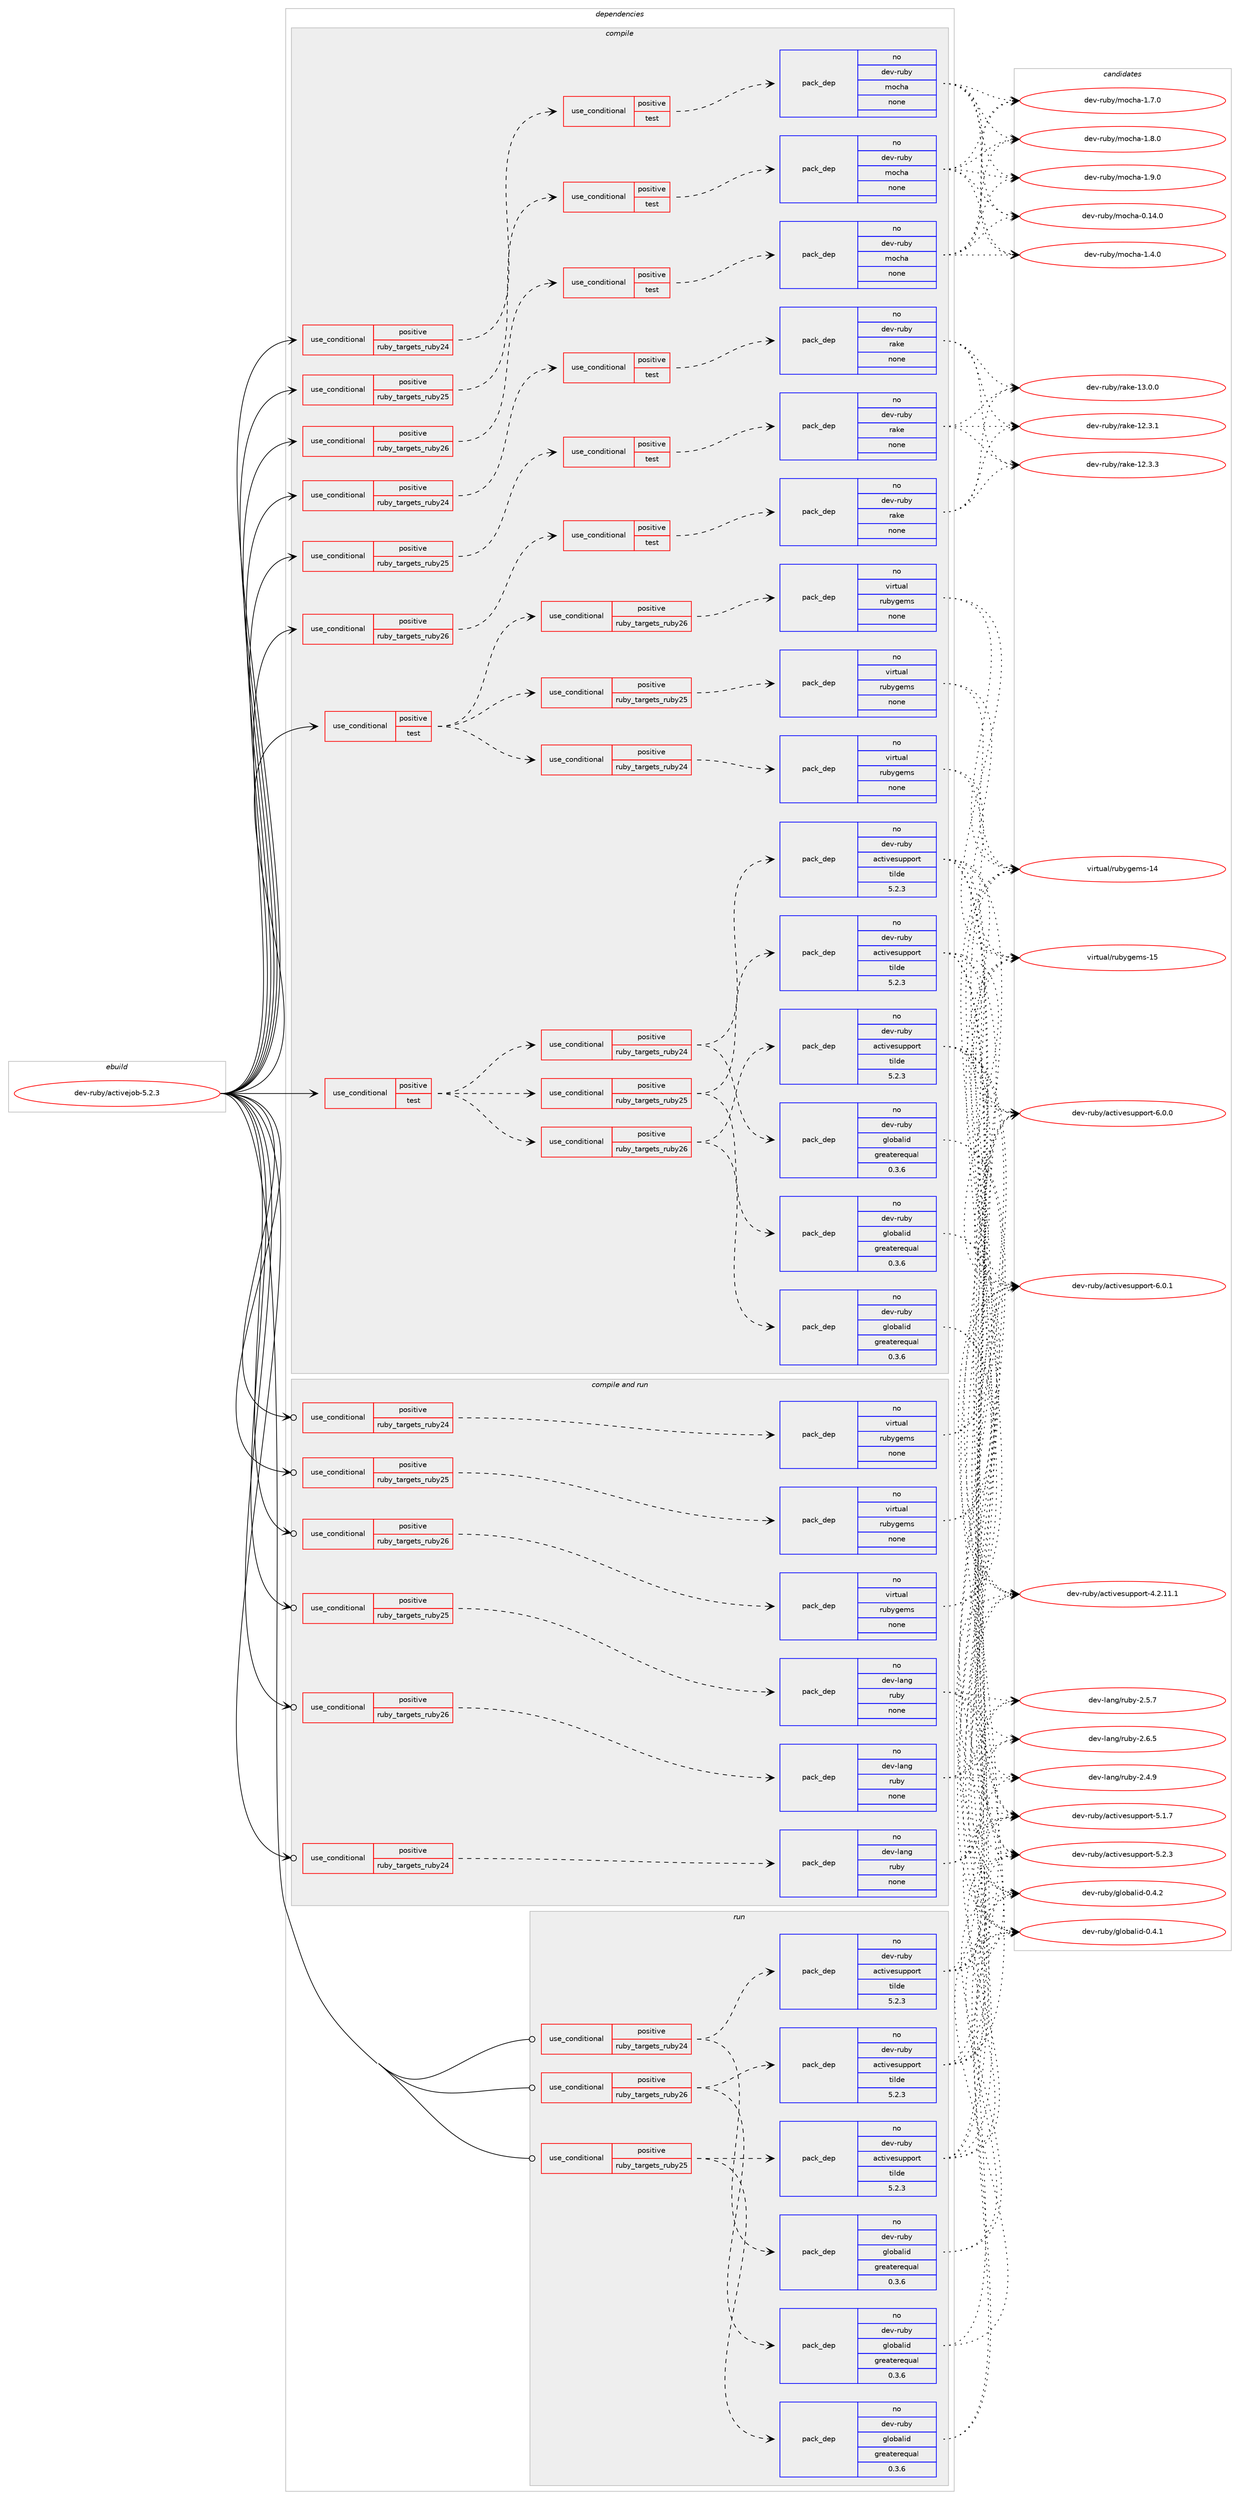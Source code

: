 digraph prolog {

# *************
# Graph options
# *************

newrank=true;
concentrate=true;
compound=true;
graph [rankdir=LR,fontname=Helvetica,fontsize=10,ranksep=1.5];#, ranksep=2.5, nodesep=0.2];
edge  [arrowhead=vee];
node  [fontname=Helvetica,fontsize=10];

# **********
# The ebuild
# **********

subgraph cluster_leftcol {
color=gray;
rank=same;
label=<<i>ebuild</i>>;
id [label="dev-ruby/activejob-5.2.3", color=red, width=4, href="../dev-ruby/activejob-5.2.3.svg"];
}

# ****************
# The dependencies
# ****************

subgraph cluster_midcol {
color=gray;
label=<<i>dependencies</i>>;
subgraph cluster_compile {
fillcolor="#eeeeee";
style=filled;
label=<<i>compile</i>>;
subgraph cond157117 {
dependency674746 [label=<<TABLE BORDER="0" CELLBORDER="1" CELLSPACING="0" CELLPADDING="4"><TR><TD ROWSPAN="3" CELLPADDING="10">use_conditional</TD></TR><TR><TD>positive</TD></TR><TR><TD>ruby_targets_ruby24</TD></TR></TABLE>>, shape=none, color=red];
subgraph cond157118 {
dependency674747 [label=<<TABLE BORDER="0" CELLBORDER="1" CELLSPACING="0" CELLPADDING="4"><TR><TD ROWSPAN="3" CELLPADDING="10">use_conditional</TD></TR><TR><TD>positive</TD></TR><TR><TD>test</TD></TR></TABLE>>, shape=none, color=red];
subgraph pack505723 {
dependency674748 [label=<<TABLE BORDER="0" CELLBORDER="1" CELLSPACING="0" CELLPADDING="4" WIDTH="220"><TR><TD ROWSPAN="6" CELLPADDING="30">pack_dep</TD></TR><TR><TD WIDTH="110">no</TD></TR><TR><TD>dev-ruby</TD></TR><TR><TD>mocha</TD></TR><TR><TD>none</TD></TR><TR><TD></TD></TR></TABLE>>, shape=none, color=blue];
}
dependency674747:e -> dependency674748:w [weight=20,style="dashed",arrowhead="vee"];
}
dependency674746:e -> dependency674747:w [weight=20,style="dashed",arrowhead="vee"];
}
id:e -> dependency674746:w [weight=20,style="solid",arrowhead="vee"];
subgraph cond157119 {
dependency674749 [label=<<TABLE BORDER="0" CELLBORDER="1" CELLSPACING="0" CELLPADDING="4"><TR><TD ROWSPAN="3" CELLPADDING="10">use_conditional</TD></TR><TR><TD>positive</TD></TR><TR><TD>ruby_targets_ruby24</TD></TR></TABLE>>, shape=none, color=red];
subgraph cond157120 {
dependency674750 [label=<<TABLE BORDER="0" CELLBORDER="1" CELLSPACING="0" CELLPADDING="4"><TR><TD ROWSPAN="3" CELLPADDING="10">use_conditional</TD></TR><TR><TD>positive</TD></TR><TR><TD>test</TD></TR></TABLE>>, shape=none, color=red];
subgraph pack505724 {
dependency674751 [label=<<TABLE BORDER="0" CELLBORDER="1" CELLSPACING="0" CELLPADDING="4" WIDTH="220"><TR><TD ROWSPAN="6" CELLPADDING="30">pack_dep</TD></TR><TR><TD WIDTH="110">no</TD></TR><TR><TD>dev-ruby</TD></TR><TR><TD>rake</TD></TR><TR><TD>none</TD></TR><TR><TD></TD></TR></TABLE>>, shape=none, color=blue];
}
dependency674750:e -> dependency674751:w [weight=20,style="dashed",arrowhead="vee"];
}
dependency674749:e -> dependency674750:w [weight=20,style="dashed",arrowhead="vee"];
}
id:e -> dependency674749:w [weight=20,style="solid",arrowhead="vee"];
subgraph cond157121 {
dependency674752 [label=<<TABLE BORDER="0" CELLBORDER="1" CELLSPACING="0" CELLPADDING="4"><TR><TD ROWSPAN="3" CELLPADDING="10">use_conditional</TD></TR><TR><TD>positive</TD></TR><TR><TD>ruby_targets_ruby25</TD></TR></TABLE>>, shape=none, color=red];
subgraph cond157122 {
dependency674753 [label=<<TABLE BORDER="0" CELLBORDER="1" CELLSPACING="0" CELLPADDING="4"><TR><TD ROWSPAN="3" CELLPADDING="10">use_conditional</TD></TR><TR><TD>positive</TD></TR><TR><TD>test</TD></TR></TABLE>>, shape=none, color=red];
subgraph pack505725 {
dependency674754 [label=<<TABLE BORDER="0" CELLBORDER="1" CELLSPACING="0" CELLPADDING="4" WIDTH="220"><TR><TD ROWSPAN="6" CELLPADDING="30">pack_dep</TD></TR><TR><TD WIDTH="110">no</TD></TR><TR><TD>dev-ruby</TD></TR><TR><TD>mocha</TD></TR><TR><TD>none</TD></TR><TR><TD></TD></TR></TABLE>>, shape=none, color=blue];
}
dependency674753:e -> dependency674754:w [weight=20,style="dashed",arrowhead="vee"];
}
dependency674752:e -> dependency674753:w [weight=20,style="dashed",arrowhead="vee"];
}
id:e -> dependency674752:w [weight=20,style="solid",arrowhead="vee"];
subgraph cond157123 {
dependency674755 [label=<<TABLE BORDER="0" CELLBORDER="1" CELLSPACING="0" CELLPADDING="4"><TR><TD ROWSPAN="3" CELLPADDING="10">use_conditional</TD></TR><TR><TD>positive</TD></TR><TR><TD>ruby_targets_ruby25</TD></TR></TABLE>>, shape=none, color=red];
subgraph cond157124 {
dependency674756 [label=<<TABLE BORDER="0" CELLBORDER="1" CELLSPACING="0" CELLPADDING="4"><TR><TD ROWSPAN="3" CELLPADDING="10">use_conditional</TD></TR><TR><TD>positive</TD></TR><TR><TD>test</TD></TR></TABLE>>, shape=none, color=red];
subgraph pack505726 {
dependency674757 [label=<<TABLE BORDER="0" CELLBORDER="1" CELLSPACING="0" CELLPADDING="4" WIDTH="220"><TR><TD ROWSPAN="6" CELLPADDING="30">pack_dep</TD></TR><TR><TD WIDTH="110">no</TD></TR><TR><TD>dev-ruby</TD></TR><TR><TD>rake</TD></TR><TR><TD>none</TD></TR><TR><TD></TD></TR></TABLE>>, shape=none, color=blue];
}
dependency674756:e -> dependency674757:w [weight=20,style="dashed",arrowhead="vee"];
}
dependency674755:e -> dependency674756:w [weight=20,style="dashed",arrowhead="vee"];
}
id:e -> dependency674755:w [weight=20,style="solid",arrowhead="vee"];
subgraph cond157125 {
dependency674758 [label=<<TABLE BORDER="0" CELLBORDER="1" CELLSPACING="0" CELLPADDING="4"><TR><TD ROWSPAN="3" CELLPADDING="10">use_conditional</TD></TR><TR><TD>positive</TD></TR><TR><TD>ruby_targets_ruby26</TD></TR></TABLE>>, shape=none, color=red];
subgraph cond157126 {
dependency674759 [label=<<TABLE BORDER="0" CELLBORDER="1" CELLSPACING="0" CELLPADDING="4"><TR><TD ROWSPAN="3" CELLPADDING="10">use_conditional</TD></TR><TR><TD>positive</TD></TR><TR><TD>test</TD></TR></TABLE>>, shape=none, color=red];
subgraph pack505727 {
dependency674760 [label=<<TABLE BORDER="0" CELLBORDER="1" CELLSPACING="0" CELLPADDING="4" WIDTH="220"><TR><TD ROWSPAN="6" CELLPADDING="30">pack_dep</TD></TR><TR><TD WIDTH="110">no</TD></TR><TR><TD>dev-ruby</TD></TR><TR><TD>mocha</TD></TR><TR><TD>none</TD></TR><TR><TD></TD></TR></TABLE>>, shape=none, color=blue];
}
dependency674759:e -> dependency674760:w [weight=20,style="dashed",arrowhead="vee"];
}
dependency674758:e -> dependency674759:w [weight=20,style="dashed",arrowhead="vee"];
}
id:e -> dependency674758:w [weight=20,style="solid",arrowhead="vee"];
subgraph cond157127 {
dependency674761 [label=<<TABLE BORDER="0" CELLBORDER="1" CELLSPACING="0" CELLPADDING="4"><TR><TD ROWSPAN="3" CELLPADDING="10">use_conditional</TD></TR><TR><TD>positive</TD></TR><TR><TD>ruby_targets_ruby26</TD></TR></TABLE>>, shape=none, color=red];
subgraph cond157128 {
dependency674762 [label=<<TABLE BORDER="0" CELLBORDER="1" CELLSPACING="0" CELLPADDING="4"><TR><TD ROWSPAN="3" CELLPADDING="10">use_conditional</TD></TR><TR><TD>positive</TD></TR><TR><TD>test</TD></TR></TABLE>>, shape=none, color=red];
subgraph pack505728 {
dependency674763 [label=<<TABLE BORDER="0" CELLBORDER="1" CELLSPACING="0" CELLPADDING="4" WIDTH="220"><TR><TD ROWSPAN="6" CELLPADDING="30">pack_dep</TD></TR><TR><TD WIDTH="110">no</TD></TR><TR><TD>dev-ruby</TD></TR><TR><TD>rake</TD></TR><TR><TD>none</TD></TR><TR><TD></TD></TR></TABLE>>, shape=none, color=blue];
}
dependency674762:e -> dependency674763:w [weight=20,style="dashed",arrowhead="vee"];
}
dependency674761:e -> dependency674762:w [weight=20,style="dashed",arrowhead="vee"];
}
id:e -> dependency674761:w [weight=20,style="solid",arrowhead="vee"];
subgraph cond157129 {
dependency674764 [label=<<TABLE BORDER="0" CELLBORDER="1" CELLSPACING="0" CELLPADDING="4"><TR><TD ROWSPAN="3" CELLPADDING="10">use_conditional</TD></TR><TR><TD>positive</TD></TR><TR><TD>test</TD></TR></TABLE>>, shape=none, color=red];
subgraph cond157130 {
dependency674765 [label=<<TABLE BORDER="0" CELLBORDER="1" CELLSPACING="0" CELLPADDING="4"><TR><TD ROWSPAN="3" CELLPADDING="10">use_conditional</TD></TR><TR><TD>positive</TD></TR><TR><TD>ruby_targets_ruby24</TD></TR></TABLE>>, shape=none, color=red];
subgraph pack505729 {
dependency674766 [label=<<TABLE BORDER="0" CELLBORDER="1" CELLSPACING="0" CELLPADDING="4" WIDTH="220"><TR><TD ROWSPAN="6" CELLPADDING="30">pack_dep</TD></TR><TR><TD WIDTH="110">no</TD></TR><TR><TD>dev-ruby</TD></TR><TR><TD>activesupport</TD></TR><TR><TD>tilde</TD></TR><TR><TD>5.2.3</TD></TR></TABLE>>, shape=none, color=blue];
}
dependency674765:e -> dependency674766:w [weight=20,style="dashed",arrowhead="vee"];
subgraph pack505730 {
dependency674767 [label=<<TABLE BORDER="0" CELLBORDER="1" CELLSPACING="0" CELLPADDING="4" WIDTH="220"><TR><TD ROWSPAN="6" CELLPADDING="30">pack_dep</TD></TR><TR><TD WIDTH="110">no</TD></TR><TR><TD>dev-ruby</TD></TR><TR><TD>globalid</TD></TR><TR><TD>greaterequal</TD></TR><TR><TD>0.3.6</TD></TR></TABLE>>, shape=none, color=blue];
}
dependency674765:e -> dependency674767:w [weight=20,style="dashed",arrowhead="vee"];
}
dependency674764:e -> dependency674765:w [weight=20,style="dashed",arrowhead="vee"];
subgraph cond157131 {
dependency674768 [label=<<TABLE BORDER="0" CELLBORDER="1" CELLSPACING="0" CELLPADDING="4"><TR><TD ROWSPAN="3" CELLPADDING="10">use_conditional</TD></TR><TR><TD>positive</TD></TR><TR><TD>ruby_targets_ruby25</TD></TR></TABLE>>, shape=none, color=red];
subgraph pack505731 {
dependency674769 [label=<<TABLE BORDER="0" CELLBORDER="1" CELLSPACING="0" CELLPADDING="4" WIDTH="220"><TR><TD ROWSPAN="6" CELLPADDING="30">pack_dep</TD></TR><TR><TD WIDTH="110">no</TD></TR><TR><TD>dev-ruby</TD></TR><TR><TD>activesupport</TD></TR><TR><TD>tilde</TD></TR><TR><TD>5.2.3</TD></TR></TABLE>>, shape=none, color=blue];
}
dependency674768:e -> dependency674769:w [weight=20,style="dashed",arrowhead="vee"];
subgraph pack505732 {
dependency674770 [label=<<TABLE BORDER="0" CELLBORDER="1" CELLSPACING="0" CELLPADDING="4" WIDTH="220"><TR><TD ROWSPAN="6" CELLPADDING="30">pack_dep</TD></TR><TR><TD WIDTH="110">no</TD></TR><TR><TD>dev-ruby</TD></TR><TR><TD>globalid</TD></TR><TR><TD>greaterequal</TD></TR><TR><TD>0.3.6</TD></TR></TABLE>>, shape=none, color=blue];
}
dependency674768:e -> dependency674770:w [weight=20,style="dashed",arrowhead="vee"];
}
dependency674764:e -> dependency674768:w [weight=20,style="dashed",arrowhead="vee"];
subgraph cond157132 {
dependency674771 [label=<<TABLE BORDER="0" CELLBORDER="1" CELLSPACING="0" CELLPADDING="4"><TR><TD ROWSPAN="3" CELLPADDING="10">use_conditional</TD></TR><TR><TD>positive</TD></TR><TR><TD>ruby_targets_ruby26</TD></TR></TABLE>>, shape=none, color=red];
subgraph pack505733 {
dependency674772 [label=<<TABLE BORDER="0" CELLBORDER="1" CELLSPACING="0" CELLPADDING="4" WIDTH="220"><TR><TD ROWSPAN="6" CELLPADDING="30">pack_dep</TD></TR><TR><TD WIDTH="110">no</TD></TR><TR><TD>dev-ruby</TD></TR><TR><TD>activesupport</TD></TR><TR><TD>tilde</TD></TR><TR><TD>5.2.3</TD></TR></TABLE>>, shape=none, color=blue];
}
dependency674771:e -> dependency674772:w [weight=20,style="dashed",arrowhead="vee"];
subgraph pack505734 {
dependency674773 [label=<<TABLE BORDER="0" CELLBORDER="1" CELLSPACING="0" CELLPADDING="4" WIDTH="220"><TR><TD ROWSPAN="6" CELLPADDING="30">pack_dep</TD></TR><TR><TD WIDTH="110">no</TD></TR><TR><TD>dev-ruby</TD></TR><TR><TD>globalid</TD></TR><TR><TD>greaterequal</TD></TR><TR><TD>0.3.6</TD></TR></TABLE>>, shape=none, color=blue];
}
dependency674771:e -> dependency674773:w [weight=20,style="dashed",arrowhead="vee"];
}
dependency674764:e -> dependency674771:w [weight=20,style="dashed",arrowhead="vee"];
}
id:e -> dependency674764:w [weight=20,style="solid",arrowhead="vee"];
subgraph cond157133 {
dependency674774 [label=<<TABLE BORDER="0" CELLBORDER="1" CELLSPACING="0" CELLPADDING="4"><TR><TD ROWSPAN="3" CELLPADDING="10">use_conditional</TD></TR><TR><TD>positive</TD></TR><TR><TD>test</TD></TR></TABLE>>, shape=none, color=red];
subgraph cond157134 {
dependency674775 [label=<<TABLE BORDER="0" CELLBORDER="1" CELLSPACING="0" CELLPADDING="4"><TR><TD ROWSPAN="3" CELLPADDING="10">use_conditional</TD></TR><TR><TD>positive</TD></TR><TR><TD>ruby_targets_ruby24</TD></TR></TABLE>>, shape=none, color=red];
subgraph pack505735 {
dependency674776 [label=<<TABLE BORDER="0" CELLBORDER="1" CELLSPACING="0" CELLPADDING="4" WIDTH="220"><TR><TD ROWSPAN="6" CELLPADDING="30">pack_dep</TD></TR><TR><TD WIDTH="110">no</TD></TR><TR><TD>virtual</TD></TR><TR><TD>rubygems</TD></TR><TR><TD>none</TD></TR><TR><TD></TD></TR></TABLE>>, shape=none, color=blue];
}
dependency674775:e -> dependency674776:w [weight=20,style="dashed",arrowhead="vee"];
}
dependency674774:e -> dependency674775:w [weight=20,style="dashed",arrowhead="vee"];
subgraph cond157135 {
dependency674777 [label=<<TABLE BORDER="0" CELLBORDER="1" CELLSPACING="0" CELLPADDING="4"><TR><TD ROWSPAN="3" CELLPADDING="10">use_conditional</TD></TR><TR><TD>positive</TD></TR><TR><TD>ruby_targets_ruby25</TD></TR></TABLE>>, shape=none, color=red];
subgraph pack505736 {
dependency674778 [label=<<TABLE BORDER="0" CELLBORDER="1" CELLSPACING="0" CELLPADDING="4" WIDTH="220"><TR><TD ROWSPAN="6" CELLPADDING="30">pack_dep</TD></TR><TR><TD WIDTH="110">no</TD></TR><TR><TD>virtual</TD></TR><TR><TD>rubygems</TD></TR><TR><TD>none</TD></TR><TR><TD></TD></TR></TABLE>>, shape=none, color=blue];
}
dependency674777:e -> dependency674778:w [weight=20,style="dashed",arrowhead="vee"];
}
dependency674774:e -> dependency674777:w [weight=20,style="dashed",arrowhead="vee"];
subgraph cond157136 {
dependency674779 [label=<<TABLE BORDER="0" CELLBORDER="1" CELLSPACING="0" CELLPADDING="4"><TR><TD ROWSPAN="3" CELLPADDING="10">use_conditional</TD></TR><TR><TD>positive</TD></TR><TR><TD>ruby_targets_ruby26</TD></TR></TABLE>>, shape=none, color=red];
subgraph pack505737 {
dependency674780 [label=<<TABLE BORDER="0" CELLBORDER="1" CELLSPACING="0" CELLPADDING="4" WIDTH="220"><TR><TD ROWSPAN="6" CELLPADDING="30">pack_dep</TD></TR><TR><TD WIDTH="110">no</TD></TR><TR><TD>virtual</TD></TR><TR><TD>rubygems</TD></TR><TR><TD>none</TD></TR><TR><TD></TD></TR></TABLE>>, shape=none, color=blue];
}
dependency674779:e -> dependency674780:w [weight=20,style="dashed",arrowhead="vee"];
}
dependency674774:e -> dependency674779:w [weight=20,style="dashed",arrowhead="vee"];
}
id:e -> dependency674774:w [weight=20,style="solid",arrowhead="vee"];
}
subgraph cluster_compileandrun {
fillcolor="#eeeeee";
style=filled;
label=<<i>compile and run</i>>;
subgraph cond157137 {
dependency674781 [label=<<TABLE BORDER="0" CELLBORDER="1" CELLSPACING="0" CELLPADDING="4"><TR><TD ROWSPAN="3" CELLPADDING="10">use_conditional</TD></TR><TR><TD>positive</TD></TR><TR><TD>ruby_targets_ruby24</TD></TR></TABLE>>, shape=none, color=red];
subgraph pack505738 {
dependency674782 [label=<<TABLE BORDER="0" CELLBORDER="1" CELLSPACING="0" CELLPADDING="4" WIDTH="220"><TR><TD ROWSPAN="6" CELLPADDING="30">pack_dep</TD></TR><TR><TD WIDTH="110">no</TD></TR><TR><TD>dev-lang</TD></TR><TR><TD>ruby</TD></TR><TR><TD>none</TD></TR><TR><TD></TD></TR></TABLE>>, shape=none, color=blue];
}
dependency674781:e -> dependency674782:w [weight=20,style="dashed",arrowhead="vee"];
}
id:e -> dependency674781:w [weight=20,style="solid",arrowhead="odotvee"];
subgraph cond157138 {
dependency674783 [label=<<TABLE BORDER="0" CELLBORDER="1" CELLSPACING="0" CELLPADDING="4"><TR><TD ROWSPAN="3" CELLPADDING="10">use_conditional</TD></TR><TR><TD>positive</TD></TR><TR><TD>ruby_targets_ruby24</TD></TR></TABLE>>, shape=none, color=red];
subgraph pack505739 {
dependency674784 [label=<<TABLE BORDER="0" CELLBORDER="1" CELLSPACING="0" CELLPADDING="4" WIDTH="220"><TR><TD ROWSPAN="6" CELLPADDING="30">pack_dep</TD></TR><TR><TD WIDTH="110">no</TD></TR><TR><TD>virtual</TD></TR><TR><TD>rubygems</TD></TR><TR><TD>none</TD></TR><TR><TD></TD></TR></TABLE>>, shape=none, color=blue];
}
dependency674783:e -> dependency674784:w [weight=20,style="dashed",arrowhead="vee"];
}
id:e -> dependency674783:w [weight=20,style="solid",arrowhead="odotvee"];
subgraph cond157139 {
dependency674785 [label=<<TABLE BORDER="0" CELLBORDER="1" CELLSPACING="0" CELLPADDING="4"><TR><TD ROWSPAN="3" CELLPADDING="10">use_conditional</TD></TR><TR><TD>positive</TD></TR><TR><TD>ruby_targets_ruby25</TD></TR></TABLE>>, shape=none, color=red];
subgraph pack505740 {
dependency674786 [label=<<TABLE BORDER="0" CELLBORDER="1" CELLSPACING="0" CELLPADDING="4" WIDTH="220"><TR><TD ROWSPAN="6" CELLPADDING="30">pack_dep</TD></TR><TR><TD WIDTH="110">no</TD></TR><TR><TD>dev-lang</TD></TR><TR><TD>ruby</TD></TR><TR><TD>none</TD></TR><TR><TD></TD></TR></TABLE>>, shape=none, color=blue];
}
dependency674785:e -> dependency674786:w [weight=20,style="dashed",arrowhead="vee"];
}
id:e -> dependency674785:w [weight=20,style="solid",arrowhead="odotvee"];
subgraph cond157140 {
dependency674787 [label=<<TABLE BORDER="0" CELLBORDER="1" CELLSPACING="0" CELLPADDING="4"><TR><TD ROWSPAN="3" CELLPADDING="10">use_conditional</TD></TR><TR><TD>positive</TD></TR><TR><TD>ruby_targets_ruby25</TD></TR></TABLE>>, shape=none, color=red];
subgraph pack505741 {
dependency674788 [label=<<TABLE BORDER="0" CELLBORDER="1" CELLSPACING="0" CELLPADDING="4" WIDTH="220"><TR><TD ROWSPAN="6" CELLPADDING="30">pack_dep</TD></TR><TR><TD WIDTH="110">no</TD></TR><TR><TD>virtual</TD></TR><TR><TD>rubygems</TD></TR><TR><TD>none</TD></TR><TR><TD></TD></TR></TABLE>>, shape=none, color=blue];
}
dependency674787:e -> dependency674788:w [weight=20,style="dashed",arrowhead="vee"];
}
id:e -> dependency674787:w [weight=20,style="solid",arrowhead="odotvee"];
subgraph cond157141 {
dependency674789 [label=<<TABLE BORDER="0" CELLBORDER="1" CELLSPACING="0" CELLPADDING="4"><TR><TD ROWSPAN="3" CELLPADDING="10">use_conditional</TD></TR><TR><TD>positive</TD></TR><TR><TD>ruby_targets_ruby26</TD></TR></TABLE>>, shape=none, color=red];
subgraph pack505742 {
dependency674790 [label=<<TABLE BORDER="0" CELLBORDER="1" CELLSPACING="0" CELLPADDING="4" WIDTH="220"><TR><TD ROWSPAN="6" CELLPADDING="30">pack_dep</TD></TR><TR><TD WIDTH="110">no</TD></TR><TR><TD>dev-lang</TD></TR><TR><TD>ruby</TD></TR><TR><TD>none</TD></TR><TR><TD></TD></TR></TABLE>>, shape=none, color=blue];
}
dependency674789:e -> dependency674790:w [weight=20,style="dashed",arrowhead="vee"];
}
id:e -> dependency674789:w [weight=20,style="solid",arrowhead="odotvee"];
subgraph cond157142 {
dependency674791 [label=<<TABLE BORDER="0" CELLBORDER="1" CELLSPACING="0" CELLPADDING="4"><TR><TD ROWSPAN="3" CELLPADDING="10">use_conditional</TD></TR><TR><TD>positive</TD></TR><TR><TD>ruby_targets_ruby26</TD></TR></TABLE>>, shape=none, color=red];
subgraph pack505743 {
dependency674792 [label=<<TABLE BORDER="0" CELLBORDER="1" CELLSPACING="0" CELLPADDING="4" WIDTH="220"><TR><TD ROWSPAN="6" CELLPADDING="30">pack_dep</TD></TR><TR><TD WIDTH="110">no</TD></TR><TR><TD>virtual</TD></TR><TR><TD>rubygems</TD></TR><TR><TD>none</TD></TR><TR><TD></TD></TR></TABLE>>, shape=none, color=blue];
}
dependency674791:e -> dependency674792:w [weight=20,style="dashed",arrowhead="vee"];
}
id:e -> dependency674791:w [weight=20,style="solid",arrowhead="odotvee"];
}
subgraph cluster_run {
fillcolor="#eeeeee";
style=filled;
label=<<i>run</i>>;
subgraph cond157143 {
dependency674793 [label=<<TABLE BORDER="0" CELLBORDER="1" CELLSPACING="0" CELLPADDING="4"><TR><TD ROWSPAN="3" CELLPADDING="10">use_conditional</TD></TR><TR><TD>positive</TD></TR><TR><TD>ruby_targets_ruby24</TD></TR></TABLE>>, shape=none, color=red];
subgraph pack505744 {
dependency674794 [label=<<TABLE BORDER="0" CELLBORDER="1" CELLSPACING="0" CELLPADDING="4" WIDTH="220"><TR><TD ROWSPAN="6" CELLPADDING="30">pack_dep</TD></TR><TR><TD WIDTH="110">no</TD></TR><TR><TD>dev-ruby</TD></TR><TR><TD>activesupport</TD></TR><TR><TD>tilde</TD></TR><TR><TD>5.2.3</TD></TR></TABLE>>, shape=none, color=blue];
}
dependency674793:e -> dependency674794:w [weight=20,style="dashed",arrowhead="vee"];
subgraph pack505745 {
dependency674795 [label=<<TABLE BORDER="0" CELLBORDER="1" CELLSPACING="0" CELLPADDING="4" WIDTH="220"><TR><TD ROWSPAN="6" CELLPADDING="30">pack_dep</TD></TR><TR><TD WIDTH="110">no</TD></TR><TR><TD>dev-ruby</TD></TR><TR><TD>globalid</TD></TR><TR><TD>greaterequal</TD></TR><TR><TD>0.3.6</TD></TR></TABLE>>, shape=none, color=blue];
}
dependency674793:e -> dependency674795:w [weight=20,style="dashed",arrowhead="vee"];
}
id:e -> dependency674793:w [weight=20,style="solid",arrowhead="odot"];
subgraph cond157144 {
dependency674796 [label=<<TABLE BORDER="0" CELLBORDER="1" CELLSPACING="0" CELLPADDING="4"><TR><TD ROWSPAN="3" CELLPADDING="10">use_conditional</TD></TR><TR><TD>positive</TD></TR><TR><TD>ruby_targets_ruby25</TD></TR></TABLE>>, shape=none, color=red];
subgraph pack505746 {
dependency674797 [label=<<TABLE BORDER="0" CELLBORDER="1" CELLSPACING="0" CELLPADDING="4" WIDTH="220"><TR><TD ROWSPAN="6" CELLPADDING="30">pack_dep</TD></TR><TR><TD WIDTH="110">no</TD></TR><TR><TD>dev-ruby</TD></TR><TR><TD>activesupport</TD></TR><TR><TD>tilde</TD></TR><TR><TD>5.2.3</TD></TR></TABLE>>, shape=none, color=blue];
}
dependency674796:e -> dependency674797:w [weight=20,style="dashed",arrowhead="vee"];
subgraph pack505747 {
dependency674798 [label=<<TABLE BORDER="0" CELLBORDER="1" CELLSPACING="0" CELLPADDING="4" WIDTH="220"><TR><TD ROWSPAN="6" CELLPADDING="30">pack_dep</TD></TR><TR><TD WIDTH="110">no</TD></TR><TR><TD>dev-ruby</TD></TR><TR><TD>globalid</TD></TR><TR><TD>greaterequal</TD></TR><TR><TD>0.3.6</TD></TR></TABLE>>, shape=none, color=blue];
}
dependency674796:e -> dependency674798:w [weight=20,style="dashed",arrowhead="vee"];
}
id:e -> dependency674796:w [weight=20,style="solid",arrowhead="odot"];
subgraph cond157145 {
dependency674799 [label=<<TABLE BORDER="0" CELLBORDER="1" CELLSPACING="0" CELLPADDING="4"><TR><TD ROWSPAN="3" CELLPADDING="10">use_conditional</TD></TR><TR><TD>positive</TD></TR><TR><TD>ruby_targets_ruby26</TD></TR></TABLE>>, shape=none, color=red];
subgraph pack505748 {
dependency674800 [label=<<TABLE BORDER="0" CELLBORDER="1" CELLSPACING="0" CELLPADDING="4" WIDTH="220"><TR><TD ROWSPAN="6" CELLPADDING="30">pack_dep</TD></TR><TR><TD WIDTH="110">no</TD></TR><TR><TD>dev-ruby</TD></TR><TR><TD>activesupport</TD></TR><TR><TD>tilde</TD></TR><TR><TD>5.2.3</TD></TR></TABLE>>, shape=none, color=blue];
}
dependency674799:e -> dependency674800:w [weight=20,style="dashed",arrowhead="vee"];
subgraph pack505749 {
dependency674801 [label=<<TABLE BORDER="0" CELLBORDER="1" CELLSPACING="0" CELLPADDING="4" WIDTH="220"><TR><TD ROWSPAN="6" CELLPADDING="30">pack_dep</TD></TR><TR><TD WIDTH="110">no</TD></TR><TR><TD>dev-ruby</TD></TR><TR><TD>globalid</TD></TR><TR><TD>greaterequal</TD></TR><TR><TD>0.3.6</TD></TR></TABLE>>, shape=none, color=blue];
}
dependency674799:e -> dependency674801:w [weight=20,style="dashed",arrowhead="vee"];
}
id:e -> dependency674799:w [weight=20,style="solid",arrowhead="odot"];
}
}

# **************
# The candidates
# **************

subgraph cluster_choices {
rank=same;
color=gray;
label=<<i>candidates</i>>;

subgraph choice505723 {
color=black;
nodesep=1;
choice100101118451141179812147109111991049745484649524648 [label="dev-ruby/mocha-0.14.0", color=red, width=4,href="../dev-ruby/mocha-0.14.0.svg"];
choice1001011184511411798121471091119910497454946524648 [label="dev-ruby/mocha-1.4.0", color=red, width=4,href="../dev-ruby/mocha-1.4.0.svg"];
choice1001011184511411798121471091119910497454946554648 [label="dev-ruby/mocha-1.7.0", color=red, width=4,href="../dev-ruby/mocha-1.7.0.svg"];
choice1001011184511411798121471091119910497454946564648 [label="dev-ruby/mocha-1.8.0", color=red, width=4,href="../dev-ruby/mocha-1.8.0.svg"];
choice1001011184511411798121471091119910497454946574648 [label="dev-ruby/mocha-1.9.0", color=red, width=4,href="../dev-ruby/mocha-1.9.0.svg"];
dependency674748:e -> choice100101118451141179812147109111991049745484649524648:w [style=dotted,weight="100"];
dependency674748:e -> choice1001011184511411798121471091119910497454946524648:w [style=dotted,weight="100"];
dependency674748:e -> choice1001011184511411798121471091119910497454946554648:w [style=dotted,weight="100"];
dependency674748:e -> choice1001011184511411798121471091119910497454946564648:w [style=dotted,weight="100"];
dependency674748:e -> choice1001011184511411798121471091119910497454946574648:w [style=dotted,weight="100"];
}
subgraph choice505724 {
color=black;
nodesep=1;
choice1001011184511411798121471149710710145495046514649 [label="dev-ruby/rake-12.3.1", color=red, width=4,href="../dev-ruby/rake-12.3.1.svg"];
choice1001011184511411798121471149710710145495046514651 [label="dev-ruby/rake-12.3.3", color=red, width=4,href="../dev-ruby/rake-12.3.3.svg"];
choice1001011184511411798121471149710710145495146484648 [label="dev-ruby/rake-13.0.0", color=red, width=4,href="../dev-ruby/rake-13.0.0.svg"];
dependency674751:e -> choice1001011184511411798121471149710710145495046514649:w [style=dotted,weight="100"];
dependency674751:e -> choice1001011184511411798121471149710710145495046514651:w [style=dotted,weight="100"];
dependency674751:e -> choice1001011184511411798121471149710710145495146484648:w [style=dotted,weight="100"];
}
subgraph choice505725 {
color=black;
nodesep=1;
choice100101118451141179812147109111991049745484649524648 [label="dev-ruby/mocha-0.14.0", color=red, width=4,href="../dev-ruby/mocha-0.14.0.svg"];
choice1001011184511411798121471091119910497454946524648 [label="dev-ruby/mocha-1.4.0", color=red, width=4,href="../dev-ruby/mocha-1.4.0.svg"];
choice1001011184511411798121471091119910497454946554648 [label="dev-ruby/mocha-1.7.0", color=red, width=4,href="../dev-ruby/mocha-1.7.0.svg"];
choice1001011184511411798121471091119910497454946564648 [label="dev-ruby/mocha-1.8.0", color=red, width=4,href="../dev-ruby/mocha-1.8.0.svg"];
choice1001011184511411798121471091119910497454946574648 [label="dev-ruby/mocha-1.9.0", color=red, width=4,href="../dev-ruby/mocha-1.9.0.svg"];
dependency674754:e -> choice100101118451141179812147109111991049745484649524648:w [style=dotted,weight="100"];
dependency674754:e -> choice1001011184511411798121471091119910497454946524648:w [style=dotted,weight="100"];
dependency674754:e -> choice1001011184511411798121471091119910497454946554648:w [style=dotted,weight="100"];
dependency674754:e -> choice1001011184511411798121471091119910497454946564648:w [style=dotted,weight="100"];
dependency674754:e -> choice1001011184511411798121471091119910497454946574648:w [style=dotted,weight="100"];
}
subgraph choice505726 {
color=black;
nodesep=1;
choice1001011184511411798121471149710710145495046514649 [label="dev-ruby/rake-12.3.1", color=red, width=4,href="../dev-ruby/rake-12.3.1.svg"];
choice1001011184511411798121471149710710145495046514651 [label="dev-ruby/rake-12.3.3", color=red, width=4,href="../dev-ruby/rake-12.3.3.svg"];
choice1001011184511411798121471149710710145495146484648 [label="dev-ruby/rake-13.0.0", color=red, width=4,href="../dev-ruby/rake-13.0.0.svg"];
dependency674757:e -> choice1001011184511411798121471149710710145495046514649:w [style=dotted,weight="100"];
dependency674757:e -> choice1001011184511411798121471149710710145495046514651:w [style=dotted,weight="100"];
dependency674757:e -> choice1001011184511411798121471149710710145495146484648:w [style=dotted,weight="100"];
}
subgraph choice505727 {
color=black;
nodesep=1;
choice100101118451141179812147109111991049745484649524648 [label="dev-ruby/mocha-0.14.0", color=red, width=4,href="../dev-ruby/mocha-0.14.0.svg"];
choice1001011184511411798121471091119910497454946524648 [label="dev-ruby/mocha-1.4.0", color=red, width=4,href="../dev-ruby/mocha-1.4.0.svg"];
choice1001011184511411798121471091119910497454946554648 [label="dev-ruby/mocha-1.7.0", color=red, width=4,href="../dev-ruby/mocha-1.7.0.svg"];
choice1001011184511411798121471091119910497454946564648 [label="dev-ruby/mocha-1.8.0", color=red, width=4,href="../dev-ruby/mocha-1.8.0.svg"];
choice1001011184511411798121471091119910497454946574648 [label="dev-ruby/mocha-1.9.0", color=red, width=4,href="../dev-ruby/mocha-1.9.0.svg"];
dependency674760:e -> choice100101118451141179812147109111991049745484649524648:w [style=dotted,weight="100"];
dependency674760:e -> choice1001011184511411798121471091119910497454946524648:w [style=dotted,weight="100"];
dependency674760:e -> choice1001011184511411798121471091119910497454946554648:w [style=dotted,weight="100"];
dependency674760:e -> choice1001011184511411798121471091119910497454946564648:w [style=dotted,weight="100"];
dependency674760:e -> choice1001011184511411798121471091119910497454946574648:w [style=dotted,weight="100"];
}
subgraph choice505728 {
color=black;
nodesep=1;
choice1001011184511411798121471149710710145495046514649 [label="dev-ruby/rake-12.3.1", color=red, width=4,href="../dev-ruby/rake-12.3.1.svg"];
choice1001011184511411798121471149710710145495046514651 [label="dev-ruby/rake-12.3.3", color=red, width=4,href="../dev-ruby/rake-12.3.3.svg"];
choice1001011184511411798121471149710710145495146484648 [label="dev-ruby/rake-13.0.0", color=red, width=4,href="../dev-ruby/rake-13.0.0.svg"];
dependency674763:e -> choice1001011184511411798121471149710710145495046514649:w [style=dotted,weight="100"];
dependency674763:e -> choice1001011184511411798121471149710710145495046514651:w [style=dotted,weight="100"];
dependency674763:e -> choice1001011184511411798121471149710710145495146484648:w [style=dotted,weight="100"];
}
subgraph choice505729 {
color=black;
nodesep=1;
choice1001011184511411798121479799116105118101115117112112111114116455246504649494649 [label="dev-ruby/activesupport-4.2.11.1", color=red, width=4,href="../dev-ruby/activesupport-4.2.11.1.svg"];
choice1001011184511411798121479799116105118101115117112112111114116455346494655 [label="dev-ruby/activesupport-5.1.7", color=red, width=4,href="../dev-ruby/activesupport-5.1.7.svg"];
choice1001011184511411798121479799116105118101115117112112111114116455346504651 [label="dev-ruby/activesupport-5.2.3", color=red, width=4,href="../dev-ruby/activesupport-5.2.3.svg"];
choice1001011184511411798121479799116105118101115117112112111114116455446484648 [label="dev-ruby/activesupport-6.0.0", color=red, width=4,href="../dev-ruby/activesupport-6.0.0.svg"];
choice1001011184511411798121479799116105118101115117112112111114116455446484649 [label="dev-ruby/activesupport-6.0.1", color=red, width=4,href="../dev-ruby/activesupport-6.0.1.svg"];
dependency674766:e -> choice1001011184511411798121479799116105118101115117112112111114116455246504649494649:w [style=dotted,weight="100"];
dependency674766:e -> choice1001011184511411798121479799116105118101115117112112111114116455346494655:w [style=dotted,weight="100"];
dependency674766:e -> choice1001011184511411798121479799116105118101115117112112111114116455346504651:w [style=dotted,weight="100"];
dependency674766:e -> choice1001011184511411798121479799116105118101115117112112111114116455446484648:w [style=dotted,weight="100"];
dependency674766:e -> choice1001011184511411798121479799116105118101115117112112111114116455446484649:w [style=dotted,weight="100"];
}
subgraph choice505730 {
color=black;
nodesep=1;
choice1001011184511411798121471031081119897108105100454846524649 [label="dev-ruby/globalid-0.4.1", color=red, width=4,href="../dev-ruby/globalid-0.4.1.svg"];
choice1001011184511411798121471031081119897108105100454846524650 [label="dev-ruby/globalid-0.4.2", color=red, width=4,href="../dev-ruby/globalid-0.4.2.svg"];
dependency674767:e -> choice1001011184511411798121471031081119897108105100454846524649:w [style=dotted,weight="100"];
dependency674767:e -> choice1001011184511411798121471031081119897108105100454846524650:w [style=dotted,weight="100"];
}
subgraph choice505731 {
color=black;
nodesep=1;
choice1001011184511411798121479799116105118101115117112112111114116455246504649494649 [label="dev-ruby/activesupport-4.2.11.1", color=red, width=4,href="../dev-ruby/activesupport-4.2.11.1.svg"];
choice1001011184511411798121479799116105118101115117112112111114116455346494655 [label="dev-ruby/activesupport-5.1.7", color=red, width=4,href="../dev-ruby/activesupport-5.1.7.svg"];
choice1001011184511411798121479799116105118101115117112112111114116455346504651 [label="dev-ruby/activesupport-5.2.3", color=red, width=4,href="../dev-ruby/activesupport-5.2.3.svg"];
choice1001011184511411798121479799116105118101115117112112111114116455446484648 [label="dev-ruby/activesupport-6.0.0", color=red, width=4,href="../dev-ruby/activesupport-6.0.0.svg"];
choice1001011184511411798121479799116105118101115117112112111114116455446484649 [label="dev-ruby/activesupport-6.0.1", color=red, width=4,href="../dev-ruby/activesupport-6.0.1.svg"];
dependency674769:e -> choice1001011184511411798121479799116105118101115117112112111114116455246504649494649:w [style=dotted,weight="100"];
dependency674769:e -> choice1001011184511411798121479799116105118101115117112112111114116455346494655:w [style=dotted,weight="100"];
dependency674769:e -> choice1001011184511411798121479799116105118101115117112112111114116455346504651:w [style=dotted,weight="100"];
dependency674769:e -> choice1001011184511411798121479799116105118101115117112112111114116455446484648:w [style=dotted,weight="100"];
dependency674769:e -> choice1001011184511411798121479799116105118101115117112112111114116455446484649:w [style=dotted,weight="100"];
}
subgraph choice505732 {
color=black;
nodesep=1;
choice1001011184511411798121471031081119897108105100454846524649 [label="dev-ruby/globalid-0.4.1", color=red, width=4,href="../dev-ruby/globalid-0.4.1.svg"];
choice1001011184511411798121471031081119897108105100454846524650 [label="dev-ruby/globalid-0.4.2", color=red, width=4,href="../dev-ruby/globalid-0.4.2.svg"];
dependency674770:e -> choice1001011184511411798121471031081119897108105100454846524649:w [style=dotted,weight="100"];
dependency674770:e -> choice1001011184511411798121471031081119897108105100454846524650:w [style=dotted,weight="100"];
}
subgraph choice505733 {
color=black;
nodesep=1;
choice1001011184511411798121479799116105118101115117112112111114116455246504649494649 [label="dev-ruby/activesupport-4.2.11.1", color=red, width=4,href="../dev-ruby/activesupport-4.2.11.1.svg"];
choice1001011184511411798121479799116105118101115117112112111114116455346494655 [label="dev-ruby/activesupport-5.1.7", color=red, width=4,href="../dev-ruby/activesupport-5.1.7.svg"];
choice1001011184511411798121479799116105118101115117112112111114116455346504651 [label="dev-ruby/activesupport-5.2.3", color=red, width=4,href="../dev-ruby/activesupport-5.2.3.svg"];
choice1001011184511411798121479799116105118101115117112112111114116455446484648 [label="dev-ruby/activesupport-6.0.0", color=red, width=4,href="../dev-ruby/activesupport-6.0.0.svg"];
choice1001011184511411798121479799116105118101115117112112111114116455446484649 [label="dev-ruby/activesupport-6.0.1", color=red, width=4,href="../dev-ruby/activesupport-6.0.1.svg"];
dependency674772:e -> choice1001011184511411798121479799116105118101115117112112111114116455246504649494649:w [style=dotted,weight="100"];
dependency674772:e -> choice1001011184511411798121479799116105118101115117112112111114116455346494655:w [style=dotted,weight="100"];
dependency674772:e -> choice1001011184511411798121479799116105118101115117112112111114116455346504651:w [style=dotted,weight="100"];
dependency674772:e -> choice1001011184511411798121479799116105118101115117112112111114116455446484648:w [style=dotted,weight="100"];
dependency674772:e -> choice1001011184511411798121479799116105118101115117112112111114116455446484649:w [style=dotted,weight="100"];
}
subgraph choice505734 {
color=black;
nodesep=1;
choice1001011184511411798121471031081119897108105100454846524649 [label="dev-ruby/globalid-0.4.1", color=red, width=4,href="../dev-ruby/globalid-0.4.1.svg"];
choice1001011184511411798121471031081119897108105100454846524650 [label="dev-ruby/globalid-0.4.2", color=red, width=4,href="../dev-ruby/globalid-0.4.2.svg"];
dependency674773:e -> choice1001011184511411798121471031081119897108105100454846524649:w [style=dotted,weight="100"];
dependency674773:e -> choice1001011184511411798121471031081119897108105100454846524650:w [style=dotted,weight="100"];
}
subgraph choice505735 {
color=black;
nodesep=1;
choice118105114116117971084711411798121103101109115454952 [label="virtual/rubygems-14", color=red, width=4,href="../virtual/rubygems-14.svg"];
choice118105114116117971084711411798121103101109115454953 [label="virtual/rubygems-15", color=red, width=4,href="../virtual/rubygems-15.svg"];
dependency674776:e -> choice118105114116117971084711411798121103101109115454952:w [style=dotted,weight="100"];
dependency674776:e -> choice118105114116117971084711411798121103101109115454953:w [style=dotted,weight="100"];
}
subgraph choice505736 {
color=black;
nodesep=1;
choice118105114116117971084711411798121103101109115454952 [label="virtual/rubygems-14", color=red, width=4,href="../virtual/rubygems-14.svg"];
choice118105114116117971084711411798121103101109115454953 [label="virtual/rubygems-15", color=red, width=4,href="../virtual/rubygems-15.svg"];
dependency674778:e -> choice118105114116117971084711411798121103101109115454952:w [style=dotted,weight="100"];
dependency674778:e -> choice118105114116117971084711411798121103101109115454953:w [style=dotted,weight="100"];
}
subgraph choice505737 {
color=black;
nodesep=1;
choice118105114116117971084711411798121103101109115454952 [label="virtual/rubygems-14", color=red, width=4,href="../virtual/rubygems-14.svg"];
choice118105114116117971084711411798121103101109115454953 [label="virtual/rubygems-15", color=red, width=4,href="../virtual/rubygems-15.svg"];
dependency674780:e -> choice118105114116117971084711411798121103101109115454952:w [style=dotted,weight="100"];
dependency674780:e -> choice118105114116117971084711411798121103101109115454953:w [style=dotted,weight="100"];
}
subgraph choice505738 {
color=black;
nodesep=1;
choice10010111845108971101034711411798121455046524657 [label="dev-lang/ruby-2.4.9", color=red, width=4,href="../dev-lang/ruby-2.4.9.svg"];
choice10010111845108971101034711411798121455046534655 [label="dev-lang/ruby-2.5.7", color=red, width=4,href="../dev-lang/ruby-2.5.7.svg"];
choice10010111845108971101034711411798121455046544653 [label="dev-lang/ruby-2.6.5", color=red, width=4,href="../dev-lang/ruby-2.6.5.svg"];
dependency674782:e -> choice10010111845108971101034711411798121455046524657:w [style=dotted,weight="100"];
dependency674782:e -> choice10010111845108971101034711411798121455046534655:w [style=dotted,weight="100"];
dependency674782:e -> choice10010111845108971101034711411798121455046544653:w [style=dotted,weight="100"];
}
subgraph choice505739 {
color=black;
nodesep=1;
choice118105114116117971084711411798121103101109115454952 [label="virtual/rubygems-14", color=red, width=4,href="../virtual/rubygems-14.svg"];
choice118105114116117971084711411798121103101109115454953 [label="virtual/rubygems-15", color=red, width=4,href="../virtual/rubygems-15.svg"];
dependency674784:e -> choice118105114116117971084711411798121103101109115454952:w [style=dotted,weight="100"];
dependency674784:e -> choice118105114116117971084711411798121103101109115454953:w [style=dotted,weight="100"];
}
subgraph choice505740 {
color=black;
nodesep=1;
choice10010111845108971101034711411798121455046524657 [label="dev-lang/ruby-2.4.9", color=red, width=4,href="../dev-lang/ruby-2.4.9.svg"];
choice10010111845108971101034711411798121455046534655 [label="dev-lang/ruby-2.5.7", color=red, width=4,href="../dev-lang/ruby-2.5.7.svg"];
choice10010111845108971101034711411798121455046544653 [label="dev-lang/ruby-2.6.5", color=red, width=4,href="../dev-lang/ruby-2.6.5.svg"];
dependency674786:e -> choice10010111845108971101034711411798121455046524657:w [style=dotted,weight="100"];
dependency674786:e -> choice10010111845108971101034711411798121455046534655:w [style=dotted,weight="100"];
dependency674786:e -> choice10010111845108971101034711411798121455046544653:w [style=dotted,weight="100"];
}
subgraph choice505741 {
color=black;
nodesep=1;
choice118105114116117971084711411798121103101109115454952 [label="virtual/rubygems-14", color=red, width=4,href="../virtual/rubygems-14.svg"];
choice118105114116117971084711411798121103101109115454953 [label="virtual/rubygems-15", color=red, width=4,href="../virtual/rubygems-15.svg"];
dependency674788:e -> choice118105114116117971084711411798121103101109115454952:w [style=dotted,weight="100"];
dependency674788:e -> choice118105114116117971084711411798121103101109115454953:w [style=dotted,weight="100"];
}
subgraph choice505742 {
color=black;
nodesep=1;
choice10010111845108971101034711411798121455046524657 [label="dev-lang/ruby-2.4.9", color=red, width=4,href="../dev-lang/ruby-2.4.9.svg"];
choice10010111845108971101034711411798121455046534655 [label="dev-lang/ruby-2.5.7", color=red, width=4,href="../dev-lang/ruby-2.5.7.svg"];
choice10010111845108971101034711411798121455046544653 [label="dev-lang/ruby-2.6.5", color=red, width=4,href="../dev-lang/ruby-2.6.5.svg"];
dependency674790:e -> choice10010111845108971101034711411798121455046524657:w [style=dotted,weight="100"];
dependency674790:e -> choice10010111845108971101034711411798121455046534655:w [style=dotted,weight="100"];
dependency674790:e -> choice10010111845108971101034711411798121455046544653:w [style=dotted,weight="100"];
}
subgraph choice505743 {
color=black;
nodesep=1;
choice118105114116117971084711411798121103101109115454952 [label="virtual/rubygems-14", color=red, width=4,href="../virtual/rubygems-14.svg"];
choice118105114116117971084711411798121103101109115454953 [label="virtual/rubygems-15", color=red, width=4,href="../virtual/rubygems-15.svg"];
dependency674792:e -> choice118105114116117971084711411798121103101109115454952:w [style=dotted,weight="100"];
dependency674792:e -> choice118105114116117971084711411798121103101109115454953:w [style=dotted,weight="100"];
}
subgraph choice505744 {
color=black;
nodesep=1;
choice1001011184511411798121479799116105118101115117112112111114116455246504649494649 [label="dev-ruby/activesupport-4.2.11.1", color=red, width=4,href="../dev-ruby/activesupport-4.2.11.1.svg"];
choice1001011184511411798121479799116105118101115117112112111114116455346494655 [label="dev-ruby/activesupport-5.1.7", color=red, width=4,href="../dev-ruby/activesupport-5.1.7.svg"];
choice1001011184511411798121479799116105118101115117112112111114116455346504651 [label="dev-ruby/activesupport-5.2.3", color=red, width=4,href="../dev-ruby/activesupport-5.2.3.svg"];
choice1001011184511411798121479799116105118101115117112112111114116455446484648 [label="dev-ruby/activesupport-6.0.0", color=red, width=4,href="../dev-ruby/activesupport-6.0.0.svg"];
choice1001011184511411798121479799116105118101115117112112111114116455446484649 [label="dev-ruby/activesupport-6.0.1", color=red, width=4,href="../dev-ruby/activesupport-6.0.1.svg"];
dependency674794:e -> choice1001011184511411798121479799116105118101115117112112111114116455246504649494649:w [style=dotted,weight="100"];
dependency674794:e -> choice1001011184511411798121479799116105118101115117112112111114116455346494655:w [style=dotted,weight="100"];
dependency674794:e -> choice1001011184511411798121479799116105118101115117112112111114116455346504651:w [style=dotted,weight="100"];
dependency674794:e -> choice1001011184511411798121479799116105118101115117112112111114116455446484648:w [style=dotted,weight="100"];
dependency674794:e -> choice1001011184511411798121479799116105118101115117112112111114116455446484649:w [style=dotted,weight="100"];
}
subgraph choice505745 {
color=black;
nodesep=1;
choice1001011184511411798121471031081119897108105100454846524649 [label="dev-ruby/globalid-0.4.1", color=red, width=4,href="../dev-ruby/globalid-0.4.1.svg"];
choice1001011184511411798121471031081119897108105100454846524650 [label="dev-ruby/globalid-0.4.2", color=red, width=4,href="../dev-ruby/globalid-0.4.2.svg"];
dependency674795:e -> choice1001011184511411798121471031081119897108105100454846524649:w [style=dotted,weight="100"];
dependency674795:e -> choice1001011184511411798121471031081119897108105100454846524650:w [style=dotted,weight="100"];
}
subgraph choice505746 {
color=black;
nodesep=1;
choice1001011184511411798121479799116105118101115117112112111114116455246504649494649 [label="dev-ruby/activesupport-4.2.11.1", color=red, width=4,href="../dev-ruby/activesupport-4.2.11.1.svg"];
choice1001011184511411798121479799116105118101115117112112111114116455346494655 [label="dev-ruby/activesupport-5.1.7", color=red, width=4,href="../dev-ruby/activesupport-5.1.7.svg"];
choice1001011184511411798121479799116105118101115117112112111114116455346504651 [label="dev-ruby/activesupport-5.2.3", color=red, width=4,href="../dev-ruby/activesupport-5.2.3.svg"];
choice1001011184511411798121479799116105118101115117112112111114116455446484648 [label="dev-ruby/activesupport-6.0.0", color=red, width=4,href="../dev-ruby/activesupport-6.0.0.svg"];
choice1001011184511411798121479799116105118101115117112112111114116455446484649 [label="dev-ruby/activesupport-6.0.1", color=red, width=4,href="../dev-ruby/activesupport-6.0.1.svg"];
dependency674797:e -> choice1001011184511411798121479799116105118101115117112112111114116455246504649494649:w [style=dotted,weight="100"];
dependency674797:e -> choice1001011184511411798121479799116105118101115117112112111114116455346494655:w [style=dotted,weight="100"];
dependency674797:e -> choice1001011184511411798121479799116105118101115117112112111114116455346504651:w [style=dotted,weight="100"];
dependency674797:e -> choice1001011184511411798121479799116105118101115117112112111114116455446484648:w [style=dotted,weight="100"];
dependency674797:e -> choice1001011184511411798121479799116105118101115117112112111114116455446484649:w [style=dotted,weight="100"];
}
subgraph choice505747 {
color=black;
nodesep=1;
choice1001011184511411798121471031081119897108105100454846524649 [label="dev-ruby/globalid-0.4.1", color=red, width=4,href="../dev-ruby/globalid-0.4.1.svg"];
choice1001011184511411798121471031081119897108105100454846524650 [label="dev-ruby/globalid-0.4.2", color=red, width=4,href="../dev-ruby/globalid-0.4.2.svg"];
dependency674798:e -> choice1001011184511411798121471031081119897108105100454846524649:w [style=dotted,weight="100"];
dependency674798:e -> choice1001011184511411798121471031081119897108105100454846524650:w [style=dotted,weight="100"];
}
subgraph choice505748 {
color=black;
nodesep=1;
choice1001011184511411798121479799116105118101115117112112111114116455246504649494649 [label="dev-ruby/activesupport-4.2.11.1", color=red, width=4,href="../dev-ruby/activesupport-4.2.11.1.svg"];
choice1001011184511411798121479799116105118101115117112112111114116455346494655 [label="dev-ruby/activesupport-5.1.7", color=red, width=4,href="../dev-ruby/activesupport-5.1.7.svg"];
choice1001011184511411798121479799116105118101115117112112111114116455346504651 [label="dev-ruby/activesupport-5.2.3", color=red, width=4,href="../dev-ruby/activesupport-5.2.3.svg"];
choice1001011184511411798121479799116105118101115117112112111114116455446484648 [label="dev-ruby/activesupport-6.0.0", color=red, width=4,href="../dev-ruby/activesupport-6.0.0.svg"];
choice1001011184511411798121479799116105118101115117112112111114116455446484649 [label="dev-ruby/activesupport-6.0.1", color=red, width=4,href="../dev-ruby/activesupport-6.0.1.svg"];
dependency674800:e -> choice1001011184511411798121479799116105118101115117112112111114116455246504649494649:w [style=dotted,weight="100"];
dependency674800:e -> choice1001011184511411798121479799116105118101115117112112111114116455346494655:w [style=dotted,weight="100"];
dependency674800:e -> choice1001011184511411798121479799116105118101115117112112111114116455346504651:w [style=dotted,weight="100"];
dependency674800:e -> choice1001011184511411798121479799116105118101115117112112111114116455446484648:w [style=dotted,weight="100"];
dependency674800:e -> choice1001011184511411798121479799116105118101115117112112111114116455446484649:w [style=dotted,weight="100"];
}
subgraph choice505749 {
color=black;
nodesep=1;
choice1001011184511411798121471031081119897108105100454846524649 [label="dev-ruby/globalid-0.4.1", color=red, width=4,href="../dev-ruby/globalid-0.4.1.svg"];
choice1001011184511411798121471031081119897108105100454846524650 [label="dev-ruby/globalid-0.4.2", color=red, width=4,href="../dev-ruby/globalid-0.4.2.svg"];
dependency674801:e -> choice1001011184511411798121471031081119897108105100454846524649:w [style=dotted,weight="100"];
dependency674801:e -> choice1001011184511411798121471031081119897108105100454846524650:w [style=dotted,weight="100"];
}
}

}
